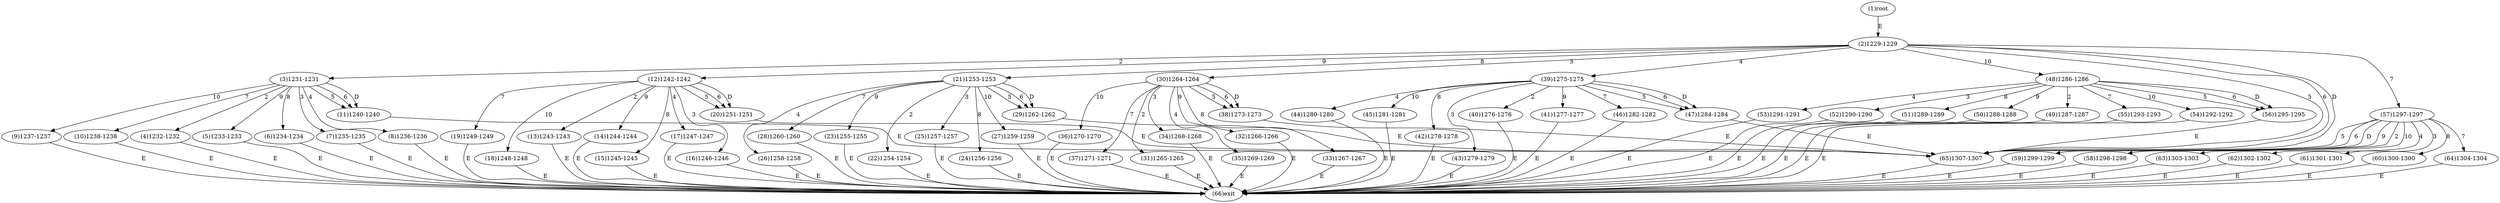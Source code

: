 digraph "" { 
1[ label="(1)root"];
2[ label="(2)1229-1229"];
3[ label="(3)1231-1231"];
4[ label="(4)1232-1232"];
5[ label="(5)1233-1233"];
6[ label="(6)1234-1234"];
7[ label="(7)1235-1235"];
8[ label="(8)1236-1236"];
9[ label="(9)1237-1237"];
10[ label="(10)1238-1238"];
11[ label="(11)1240-1240"];
12[ label="(12)1242-1242"];
13[ label="(13)1243-1243"];
14[ label="(14)1244-1244"];
15[ label="(15)1245-1245"];
17[ label="(17)1247-1247"];
16[ label="(16)1246-1246"];
19[ label="(19)1249-1249"];
18[ label="(18)1248-1248"];
21[ label="(21)1253-1253"];
20[ label="(20)1251-1251"];
23[ label="(23)1255-1255"];
22[ label="(22)1254-1254"];
25[ label="(25)1257-1257"];
24[ label="(24)1256-1256"];
27[ label="(27)1259-1259"];
26[ label="(26)1258-1258"];
29[ label="(29)1262-1262"];
28[ label="(28)1260-1260"];
31[ label="(31)1265-1265"];
30[ label="(30)1264-1264"];
34[ label="(34)1268-1268"];
35[ label="(35)1269-1269"];
32[ label="(32)1266-1266"];
33[ label="(33)1267-1267"];
38[ label="(38)1273-1273"];
39[ label="(39)1275-1275"];
36[ label="(36)1270-1270"];
37[ label="(37)1271-1271"];
42[ label="(42)1278-1278"];
43[ label="(43)1279-1279"];
40[ label="(40)1276-1276"];
41[ label="(41)1277-1277"];
46[ label="(46)1282-1282"];
47[ label="(47)1284-1284"];
44[ label="(44)1280-1280"];
45[ label="(45)1281-1281"];
51[ label="(51)1289-1289"];
50[ label="(50)1288-1288"];
49[ label="(49)1287-1287"];
48[ label="(48)1286-1286"];
55[ label="(55)1293-1293"];
54[ label="(54)1292-1292"];
53[ label="(53)1291-1291"];
52[ label="(52)1290-1290"];
59[ label="(59)1299-1299"];
58[ label="(58)1298-1298"];
57[ label="(57)1297-1297"];
56[ label="(56)1295-1295"];
63[ label="(63)1303-1303"];
62[ label="(62)1302-1302"];
61[ label="(61)1301-1301"];
60[ label="(60)1300-1300"];
64[ label="(64)1304-1304"];
65[ label="(65)1307-1307"];
66[ label="(66)exit"];
1->2[ label="E"];
2->3[ label="2"];
2->30[ label="3"];
2->39[ label="4"];
2->65[ label="5"];
2->65[ label="6"];
2->57[ label="7"];
2->21[ label="8"];
2->12[ label="9"];
2->48[ label="10"];
2->65[ label="D"];
3->4[ label="2"];
3->7[ label="3"];
3->8[ label="4"];
3->11[ label="5"];
3->11[ label="6"];
3->10[ label="7"];
3->6[ label="8"];
3->5[ label="9"];
3->9[ label="10"];
3->11[ label="D"];
4->66[ label="E"];
5->66[ label="E"];
6->66[ label="E"];
7->66[ label="E"];
8->66[ label="E"];
9->66[ label="E"];
10->66[ label="E"];
11->65[ label="E"];
12->13[ label="2"];
12->16[ label="3"];
12->17[ label="4"];
12->20[ label="5"];
12->20[ label="6"];
12->19[ label="7"];
12->15[ label="8"];
12->14[ label="9"];
12->18[ label="10"];
12->20[ label="D"];
13->66[ label="E"];
14->66[ label="E"];
15->66[ label="E"];
16->66[ label="E"];
17->66[ label="E"];
18->66[ label="E"];
19->66[ label="E"];
20->65[ label="E"];
21->22[ label="2"];
21->25[ label="3"];
21->26[ label="4"];
21->29[ label="5"];
21->29[ label="6"];
21->28[ label="7"];
21->24[ label="8"];
21->23[ label="9"];
21->27[ label="10"];
21->29[ label="D"];
22->66[ label="E"];
23->66[ label="E"];
24->66[ label="E"];
25->66[ label="E"];
26->66[ label="E"];
27->66[ label="E"];
28->66[ label="E"];
29->65[ label="E"];
30->31[ label="2"];
30->34[ label="3"];
30->35[ label="4"];
30->38[ label="5"];
30->38[ label="6"];
30->37[ label="7"];
30->33[ label="8"];
30->32[ label="9"];
30->36[ label="10"];
30->38[ label="D"];
31->66[ label="E"];
32->66[ label="E"];
33->66[ label="E"];
34->66[ label="E"];
35->66[ label="E"];
36->66[ label="E"];
37->66[ label="E"];
38->65[ label="E"];
39->40[ label="2"];
39->43[ label="3"];
39->44[ label="4"];
39->47[ label="5"];
39->47[ label="6"];
39->46[ label="7"];
39->42[ label="8"];
39->41[ label="9"];
39->45[ label="10"];
39->47[ label="D"];
40->66[ label="E"];
41->66[ label="E"];
42->66[ label="E"];
43->66[ label="E"];
44->66[ label="E"];
45->66[ label="E"];
46->66[ label="E"];
47->65[ label="E"];
48->49[ label="2"];
48->52[ label="3"];
48->53[ label="4"];
48->56[ label="5"];
48->56[ label="6"];
48->55[ label="7"];
48->51[ label="8"];
48->50[ label="9"];
48->54[ label="10"];
48->56[ label="D"];
49->66[ label="E"];
50->66[ label="E"];
51->66[ label="E"];
52->66[ label="E"];
53->66[ label="E"];
54->66[ label="E"];
55->66[ label="E"];
56->65[ label="E"];
57->58[ label="2"];
57->61[ label="3"];
57->62[ label="4"];
57->65[ label="5"];
57->65[ label="6"];
57->64[ label="7"];
57->60[ label="8"];
57->59[ label="9"];
57->63[ label="10"];
57->65[ label="D"];
58->66[ label="E"];
59->66[ label="E"];
60->66[ label="E"];
61->66[ label="E"];
62->66[ label="E"];
63->66[ label="E"];
64->66[ label="E"];
65->66[ label="E"];
}